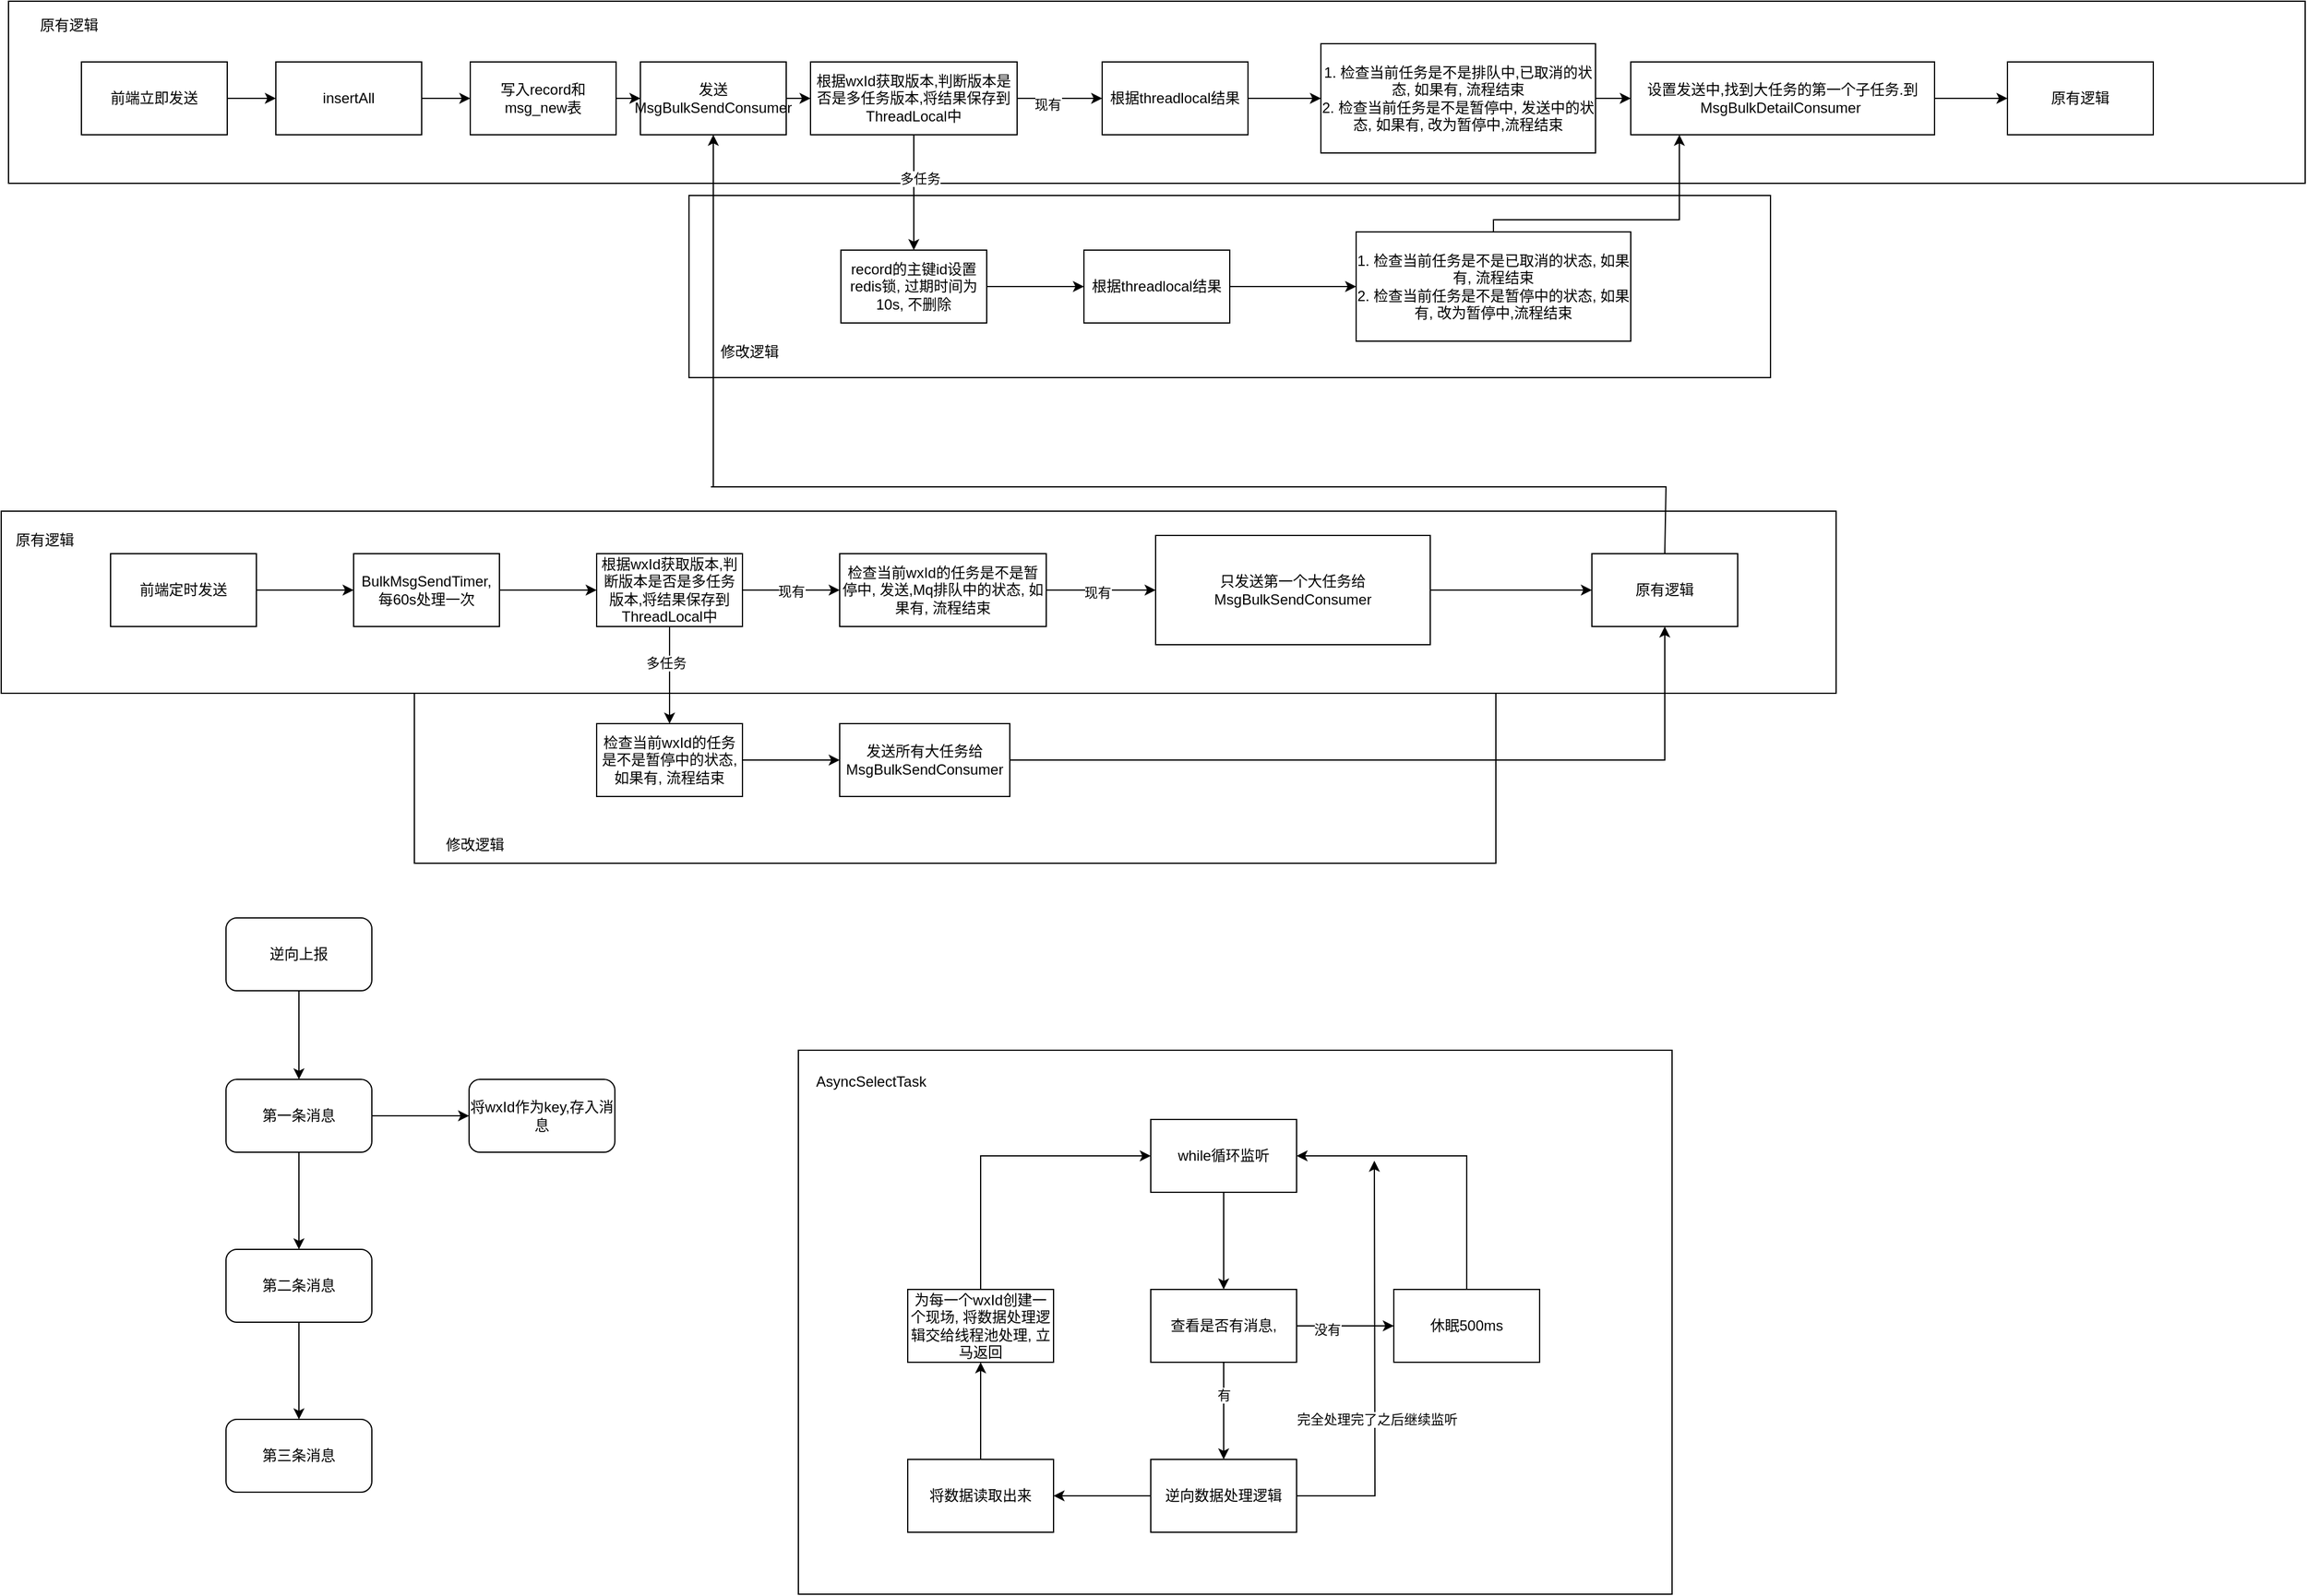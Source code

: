 <mxfile version="21.7.1" type="github">
  <diagram name="第 1 页" id="apNaEhyamkYL7sytxcvm">
    <mxGraphModel dx="1257" dy="656" grid="0" gridSize="10" guides="0" tooltips="1" connect="1" arrows="1" fold="1" page="0" pageScale="1" pageWidth="1169" pageHeight="827" math="0" shadow="0">
      <root>
        <mxCell id="0" />
        <mxCell id="1" parent="0" />
        <mxCell id="iOnOOWXSFDz_phXrUZbb-92" value="AsyncSelectTask" style="rounded=0;whiteSpace=wrap;html=1;" vertex="1" parent="1">
          <mxGeometry x="710" y="974" width="719" height="448" as="geometry" />
        </mxCell>
        <mxCell id="iOnOOWXSFDz_phXrUZbb-76" value="" style="rounded=0;whiteSpace=none;html=1;" vertex="1" parent="1">
          <mxGeometry x="394" y="680" width="890" height="140" as="geometry" />
        </mxCell>
        <mxCell id="iOnOOWXSFDz_phXrUZbb-73" value="" style="rounded=0;whiteSpace=none;html=1;" vertex="1" parent="1">
          <mxGeometry x="54" y="530" width="1510" height="150" as="geometry" />
        </mxCell>
        <mxCell id="iOnOOWXSFDz_phXrUZbb-26" value="" style="rounded=0;whiteSpace=none;html=1;" vertex="1" parent="1">
          <mxGeometry x="60" y="110" width="1890" height="150" as="geometry" />
        </mxCell>
        <mxCell id="iOnOOWXSFDz_phXrUZbb-25" value="" style="rounded=0;whiteSpace=none;html=1;" vertex="1" parent="1">
          <mxGeometry x="620" y="270" width="890" height="150" as="geometry" />
        </mxCell>
        <mxCell id="iOnOOWXSFDz_phXrUZbb-3" value="" style="edgeStyle=orthogonalEdgeStyle;rounded=0;orthogonalLoop=1;jettySize=auto;html=1;" edge="1" parent="1" source="iOnOOWXSFDz_phXrUZbb-1" target="iOnOOWXSFDz_phXrUZbb-2">
          <mxGeometry relative="1" as="geometry" />
        </mxCell>
        <mxCell id="iOnOOWXSFDz_phXrUZbb-1" value="前端立即发送" style="rounded=0;whiteSpace=wrap;html=1;" vertex="1" parent="1">
          <mxGeometry x="120" y="160" width="120" height="60" as="geometry" />
        </mxCell>
        <mxCell id="iOnOOWXSFDz_phXrUZbb-5" value="" style="edgeStyle=orthogonalEdgeStyle;rounded=0;orthogonalLoop=1;jettySize=auto;html=1;" edge="1" parent="1" source="iOnOOWXSFDz_phXrUZbb-2" target="iOnOOWXSFDz_phXrUZbb-4">
          <mxGeometry relative="1" as="geometry" />
        </mxCell>
        <mxCell id="iOnOOWXSFDz_phXrUZbb-2" value="insertAll" style="whiteSpace=wrap;html=1;rounded=0;" vertex="1" parent="1">
          <mxGeometry x="280" y="160" width="120" height="60" as="geometry" />
        </mxCell>
        <mxCell id="iOnOOWXSFDz_phXrUZbb-50" value="" style="edgeStyle=orthogonalEdgeStyle;rounded=0;orthogonalLoop=1;jettySize=auto;html=1;" edge="1" parent="1" source="iOnOOWXSFDz_phXrUZbb-4" target="iOnOOWXSFDz_phXrUZbb-49">
          <mxGeometry relative="1" as="geometry" />
        </mxCell>
        <mxCell id="iOnOOWXSFDz_phXrUZbb-4" value="写入record和msg_new表" style="whiteSpace=wrap;html=1;rounded=0;" vertex="1" parent="1">
          <mxGeometry x="440" y="160" width="120" height="60" as="geometry" />
        </mxCell>
        <mxCell id="iOnOOWXSFDz_phXrUZbb-24" value="" style="edgeStyle=orthogonalEdgeStyle;rounded=0;orthogonalLoop=1;jettySize=auto;html=1;" edge="1" parent="1" source="iOnOOWXSFDz_phXrUZbb-6" target="iOnOOWXSFDz_phXrUZbb-23">
          <mxGeometry relative="1" as="geometry" />
        </mxCell>
        <mxCell id="iOnOOWXSFDz_phXrUZbb-42" value="多任务" style="edgeLabel;html=1;align=center;verticalAlign=middle;resizable=0;points=[];" vertex="1" connectable="0" parent="iOnOOWXSFDz_phXrUZbb-24">
          <mxGeometry x="-0.239" y="5" relative="1" as="geometry">
            <mxPoint as="offset" />
          </mxGeometry>
        </mxCell>
        <mxCell id="iOnOOWXSFDz_phXrUZbb-53" value="" style="edgeStyle=orthogonalEdgeStyle;rounded=0;orthogonalLoop=1;jettySize=auto;html=1;" edge="1" parent="1" source="iOnOOWXSFDz_phXrUZbb-6" target="iOnOOWXSFDz_phXrUZbb-52">
          <mxGeometry relative="1" as="geometry" />
        </mxCell>
        <mxCell id="iOnOOWXSFDz_phXrUZbb-54" value="现有" style="edgeLabel;html=1;align=center;verticalAlign=middle;resizable=0;points=[];" vertex="1" connectable="0" parent="iOnOOWXSFDz_phXrUZbb-53">
          <mxGeometry x="-0.302" y="-5" relative="1" as="geometry">
            <mxPoint as="offset" />
          </mxGeometry>
        </mxCell>
        <mxCell id="iOnOOWXSFDz_phXrUZbb-6" value="根据wxId获取版本,判断版本是否是多任务版本,将结果保存到ThreadLocal中" style="whiteSpace=wrap;html=1;rounded=0;" vertex="1" parent="1">
          <mxGeometry x="720" y="160" width="170" height="60" as="geometry" />
        </mxCell>
        <mxCell id="iOnOOWXSFDz_phXrUZbb-12" value="" style="edgeStyle=orthogonalEdgeStyle;rounded=0;orthogonalLoop=1;jettySize=auto;html=1;" edge="1" parent="1" source="iOnOOWXSFDz_phXrUZbb-9" target="iOnOOWXSFDz_phXrUZbb-11">
          <mxGeometry relative="1" as="geometry">
            <Array as="points">
              <mxPoint x="1282" y="290" />
              <mxPoint x="1435" y="290" />
            </Array>
          </mxGeometry>
        </mxCell>
        <mxCell id="iOnOOWXSFDz_phXrUZbb-9" value="1. 检查当前任务是不是已取消的状态, 如果有, 流程结束&lt;br&gt;2. 检查当前任务是不是暂停中的状态, 如果有, 改为暂停中,流程结束" style="whiteSpace=wrap;html=1;rounded=0;" vertex="1" parent="1">
          <mxGeometry x="1169" y="300" width="226" height="90" as="geometry" />
        </mxCell>
        <mxCell id="iOnOOWXSFDz_phXrUZbb-22" value="" style="edgeStyle=orthogonalEdgeStyle;rounded=0;orthogonalLoop=1;jettySize=auto;html=1;" edge="1" parent="1" source="iOnOOWXSFDz_phXrUZbb-11" target="iOnOOWXSFDz_phXrUZbb-21">
          <mxGeometry relative="1" as="geometry" />
        </mxCell>
        <mxCell id="iOnOOWXSFDz_phXrUZbb-11" value="设置发送中,找到大任务的第一个子任务.到MsgBulkDetailConsumer&lt;span style=&quot;background-color: initial;&quot;&gt;&amp;nbsp;&lt;/span&gt;" style="whiteSpace=wrap;html=1;rounded=0;" vertex="1" parent="1">
          <mxGeometry x="1395" y="160" width="250" height="60" as="geometry" />
        </mxCell>
        <mxCell id="iOnOOWXSFDz_phXrUZbb-14" value="" style="edgeStyle=orthogonalEdgeStyle;rounded=0;orthogonalLoop=1;jettySize=auto;html=1;" edge="1" parent="1" source="iOnOOWXSFDz_phXrUZbb-13" target="iOnOOWXSFDz_phXrUZbb-11">
          <mxGeometry relative="1" as="geometry" />
        </mxCell>
        <mxCell id="iOnOOWXSFDz_phXrUZbb-13" value="1. 检查当前任务是不是排队中,已取消的状态, 如果有, 流程结束&lt;br&gt;2. 检查当前任务是不是暂停中, 发送中的状态, 如果有, 改为暂停中,流程结束" style="whiteSpace=wrap;html=1;rounded=0;" vertex="1" parent="1">
          <mxGeometry x="1140" y="145" width="226" height="90" as="geometry" />
        </mxCell>
        <mxCell id="iOnOOWXSFDz_phXrUZbb-21" value="原有逻辑" style="whiteSpace=wrap;html=1;rounded=0;" vertex="1" parent="1">
          <mxGeometry x="1705" y="160" width="120" height="60" as="geometry" />
        </mxCell>
        <mxCell id="iOnOOWXSFDz_phXrUZbb-45" value="" style="edgeStyle=orthogonalEdgeStyle;rounded=0;orthogonalLoop=1;jettySize=auto;html=1;" edge="1" parent="1" source="iOnOOWXSFDz_phXrUZbb-23" target="iOnOOWXSFDz_phXrUZbb-44">
          <mxGeometry relative="1" as="geometry" />
        </mxCell>
        <mxCell id="iOnOOWXSFDz_phXrUZbb-23" value="record的主键id设置redis锁, 过期时间为10s, 不删除" style="whiteSpace=wrap;html=1;rounded=0;" vertex="1" parent="1">
          <mxGeometry x="745" y="315" width="120" height="60" as="geometry" />
        </mxCell>
        <mxCell id="iOnOOWXSFDz_phXrUZbb-27" value="修改逻辑" style="text;html=1;strokeColor=none;fillColor=none;align=center;verticalAlign=middle;whiteSpace=wrap;rounded=0;" vertex="1" parent="1">
          <mxGeometry x="640" y="384" width="60" height="30" as="geometry" />
        </mxCell>
        <mxCell id="iOnOOWXSFDz_phXrUZbb-28" value="原有逻辑" style="text;html=1;strokeColor=none;fillColor=none;align=center;verticalAlign=middle;whiteSpace=wrap;rounded=0;" vertex="1" parent="1">
          <mxGeometry x="80" y="115" width="60" height="30" as="geometry" />
        </mxCell>
        <mxCell id="iOnOOWXSFDz_phXrUZbb-30" value="" style="edgeStyle=orthogonalEdgeStyle;rounded=0;orthogonalLoop=1;jettySize=auto;html=1;" edge="1" parent="1" source="iOnOOWXSFDz_phXrUZbb-31" target="iOnOOWXSFDz_phXrUZbb-33">
          <mxGeometry relative="1" as="geometry" />
        </mxCell>
        <mxCell id="iOnOOWXSFDz_phXrUZbb-31" value="前端定时发送" style="rounded=0;whiteSpace=wrap;html=1;" vertex="1" parent="1">
          <mxGeometry x="144" y="565" width="120" height="60" as="geometry" />
        </mxCell>
        <mxCell id="iOnOOWXSFDz_phXrUZbb-32" value="" style="edgeStyle=orthogonalEdgeStyle;rounded=0;orthogonalLoop=1;jettySize=auto;html=1;" edge="1" parent="1" source="iOnOOWXSFDz_phXrUZbb-33" target="iOnOOWXSFDz_phXrUZbb-35">
          <mxGeometry relative="1" as="geometry" />
        </mxCell>
        <mxCell id="iOnOOWXSFDz_phXrUZbb-33" value="BulkMsgSendTimer, 每60s处理一次" style="whiteSpace=wrap;html=1;rounded=0;" vertex="1" parent="1">
          <mxGeometry x="344" y="565" width="120" height="60" as="geometry" />
        </mxCell>
        <mxCell id="iOnOOWXSFDz_phXrUZbb-34" value="" style="edgeStyle=orthogonalEdgeStyle;rounded=0;orthogonalLoop=1;jettySize=auto;html=1;" edge="1" parent="1" source="iOnOOWXSFDz_phXrUZbb-35" target="iOnOOWXSFDz_phXrUZbb-38">
          <mxGeometry relative="1" as="geometry" />
        </mxCell>
        <mxCell id="iOnOOWXSFDz_phXrUZbb-59" value="现有" style="edgeLabel;html=1;align=center;verticalAlign=middle;resizable=0;points=[];" vertex="1" connectable="0" parent="iOnOOWXSFDz_phXrUZbb-34">
          <mxGeometry y="-1" relative="1" as="geometry">
            <mxPoint as="offset" />
          </mxGeometry>
        </mxCell>
        <mxCell id="iOnOOWXSFDz_phXrUZbb-61" value="" style="edgeStyle=orthogonalEdgeStyle;rounded=0;orthogonalLoop=1;jettySize=auto;html=1;" edge="1" parent="1" source="iOnOOWXSFDz_phXrUZbb-35" target="iOnOOWXSFDz_phXrUZbb-60">
          <mxGeometry relative="1" as="geometry" />
        </mxCell>
        <mxCell id="iOnOOWXSFDz_phXrUZbb-62" value="多任务" style="edgeLabel;html=1;align=center;verticalAlign=middle;resizable=0;points=[];" vertex="1" connectable="0" parent="iOnOOWXSFDz_phXrUZbb-61">
          <mxGeometry x="-0.263" y="-3" relative="1" as="geometry">
            <mxPoint as="offset" />
          </mxGeometry>
        </mxCell>
        <mxCell id="iOnOOWXSFDz_phXrUZbb-35" value="根据wxId获取版本,判断版本是否是多任务版本,将结果保存到ThreadLocal中" style="whiteSpace=wrap;html=1;rounded=0;" vertex="1" parent="1">
          <mxGeometry x="544" y="565" width="120" height="60" as="geometry" />
        </mxCell>
        <mxCell id="iOnOOWXSFDz_phXrUZbb-36" value="" style="edgeStyle=orthogonalEdgeStyle;rounded=0;orthogonalLoop=1;jettySize=auto;html=1;" edge="1" parent="1" source="iOnOOWXSFDz_phXrUZbb-38" target="iOnOOWXSFDz_phXrUZbb-39">
          <mxGeometry relative="1" as="geometry" />
        </mxCell>
        <mxCell id="iOnOOWXSFDz_phXrUZbb-37" value="现有" style="edgeLabel;html=1;align=center;verticalAlign=middle;resizable=0;points=[];" vertex="1" connectable="0" parent="iOnOOWXSFDz_phXrUZbb-36">
          <mxGeometry x="-0.067" y="-1" relative="1" as="geometry">
            <mxPoint y="1" as="offset" />
          </mxGeometry>
        </mxCell>
        <mxCell id="iOnOOWXSFDz_phXrUZbb-38" value="检查当前wxId的任务是不是暂停中, 发送,Mq排队中的状态, 如果有, 流程结束" style="whiteSpace=wrap;html=1;rounded=0;" vertex="1" parent="1">
          <mxGeometry x="744" y="565" width="170" height="60" as="geometry" />
        </mxCell>
        <mxCell id="iOnOOWXSFDz_phXrUZbb-66" value="" style="edgeStyle=orthogonalEdgeStyle;rounded=0;orthogonalLoop=1;jettySize=auto;html=1;" edge="1" parent="1" source="iOnOOWXSFDz_phXrUZbb-39" target="iOnOOWXSFDz_phXrUZbb-65">
          <mxGeometry relative="1" as="geometry" />
        </mxCell>
        <mxCell id="iOnOOWXSFDz_phXrUZbb-39" value="只发送第一个大任务给MsgBulkSendConsumer" style="whiteSpace=wrap;html=1;rounded=0;" vertex="1" parent="1">
          <mxGeometry x="1004" y="550" width="226" height="90" as="geometry" />
        </mxCell>
        <mxCell id="iOnOOWXSFDz_phXrUZbb-46" value="" style="edgeStyle=orthogonalEdgeStyle;rounded=0;orthogonalLoop=1;jettySize=auto;html=1;" edge="1" parent="1" source="iOnOOWXSFDz_phXrUZbb-44" target="iOnOOWXSFDz_phXrUZbb-9">
          <mxGeometry relative="1" as="geometry" />
        </mxCell>
        <mxCell id="iOnOOWXSFDz_phXrUZbb-44" value="根据threadlocal结果" style="whiteSpace=wrap;html=1;rounded=0;" vertex="1" parent="1">
          <mxGeometry x="945" y="315" width="120" height="60" as="geometry" />
        </mxCell>
        <mxCell id="iOnOOWXSFDz_phXrUZbb-49" value="发送MsgBulkSendConsumer" style="whiteSpace=wrap;html=1;rounded=0;" vertex="1" parent="1">
          <mxGeometry x="580" y="160" width="120" height="60" as="geometry" />
        </mxCell>
        <mxCell id="iOnOOWXSFDz_phXrUZbb-51" value="" style="endArrow=classic;html=1;rounded=0;exitX=1;exitY=0.5;exitDx=0;exitDy=0;entryX=0;entryY=0.5;entryDx=0;entryDy=0;" edge="1" parent="1" source="iOnOOWXSFDz_phXrUZbb-49" target="iOnOOWXSFDz_phXrUZbb-6">
          <mxGeometry width="50" height="50" relative="1" as="geometry">
            <mxPoint x="830" y="360" as="sourcePoint" />
            <mxPoint x="880" y="310" as="targetPoint" />
          </mxGeometry>
        </mxCell>
        <mxCell id="iOnOOWXSFDz_phXrUZbb-58" value="" style="edgeStyle=orthogonalEdgeStyle;rounded=0;orthogonalLoop=1;jettySize=auto;html=1;" edge="1" parent="1" source="iOnOOWXSFDz_phXrUZbb-52" target="iOnOOWXSFDz_phXrUZbb-13">
          <mxGeometry relative="1" as="geometry" />
        </mxCell>
        <mxCell id="iOnOOWXSFDz_phXrUZbb-52" value="根据threadlocal结果" style="whiteSpace=wrap;html=1;rounded=0;" vertex="1" parent="1">
          <mxGeometry x="960" y="160" width="120" height="60" as="geometry" />
        </mxCell>
        <mxCell id="iOnOOWXSFDz_phXrUZbb-64" value="" style="edgeStyle=orthogonalEdgeStyle;rounded=0;orthogonalLoop=1;jettySize=auto;html=1;" edge="1" parent="1" source="iOnOOWXSFDz_phXrUZbb-60" target="iOnOOWXSFDz_phXrUZbb-63">
          <mxGeometry relative="1" as="geometry" />
        </mxCell>
        <mxCell id="iOnOOWXSFDz_phXrUZbb-60" value="检查当前wxId的任务是不是暂停中的状态, 如果有, 流程结束" style="whiteSpace=wrap;html=1;rounded=0;" vertex="1" parent="1">
          <mxGeometry x="544" y="705" width="120" height="60" as="geometry" />
        </mxCell>
        <mxCell id="iOnOOWXSFDz_phXrUZbb-68" value="" style="edgeStyle=orthogonalEdgeStyle;rounded=0;orthogonalLoop=1;jettySize=auto;html=1;entryX=0.5;entryY=1;entryDx=0;entryDy=0;exitX=1;exitY=0.5;exitDx=0;exitDy=0;" edge="1" parent="1" source="iOnOOWXSFDz_phXrUZbb-63" target="iOnOOWXSFDz_phXrUZbb-65">
          <mxGeometry relative="1" as="geometry">
            <mxPoint x="974" y="735" as="targetPoint" />
          </mxGeometry>
        </mxCell>
        <mxCell id="iOnOOWXSFDz_phXrUZbb-63" value="发送所有大任务给MsgBulkSendConsumer" style="whiteSpace=wrap;html=1;rounded=0;" vertex="1" parent="1">
          <mxGeometry x="744" y="705" width="140" height="60" as="geometry" />
        </mxCell>
        <mxCell id="iOnOOWXSFDz_phXrUZbb-65" value="原有逻辑" style="whiteSpace=wrap;html=1;rounded=0;" vertex="1" parent="1">
          <mxGeometry x="1363" y="565" width="120" height="60" as="geometry" />
        </mxCell>
        <mxCell id="iOnOOWXSFDz_phXrUZbb-71" value="" style="endArrow=classic;html=1;rounded=0;" edge="1" parent="1" target="iOnOOWXSFDz_phXrUZbb-49">
          <mxGeometry width="50" height="50" relative="1" as="geometry">
            <mxPoint x="640" y="510" as="sourcePoint" />
            <mxPoint x="720" y="440" as="targetPoint" />
          </mxGeometry>
        </mxCell>
        <mxCell id="iOnOOWXSFDz_phXrUZbb-72" value="" style="endArrow=none;html=1;rounded=0;entryX=0.5;entryY=0;entryDx=0;entryDy=0;" edge="1" parent="1" target="iOnOOWXSFDz_phXrUZbb-65">
          <mxGeometry width="50" height="50" relative="1" as="geometry">
            <mxPoint x="638" y="510" as="sourcePoint" />
            <mxPoint x="804" y="440" as="targetPoint" />
            <Array as="points">
              <mxPoint x="1424" y="510" />
            </Array>
          </mxGeometry>
        </mxCell>
        <mxCell id="iOnOOWXSFDz_phXrUZbb-74" value="&lt;span style=&quot;color: rgb(0, 0, 0); font-family: Helvetica; font-size: 12px; font-style: normal; font-variant-ligatures: normal; font-variant-caps: normal; font-weight: 400; letter-spacing: normal; orphans: 2; text-align: center; text-indent: 0px; text-transform: none; widows: 2; word-spacing: 0px; -webkit-text-stroke-width: 0px; background-color: rgb(251, 251, 251); text-decoration-thickness: initial; text-decoration-style: initial; text-decoration-color: initial; float: none; display: inline !important;&quot;&gt;原有逻辑&lt;/span&gt;" style="text;whiteSpace=wrap;html=1;" vertex="1" parent="1">
          <mxGeometry x="64" y="540" width="80" height="40" as="geometry" />
        </mxCell>
        <mxCell id="iOnOOWXSFDz_phXrUZbb-75" value="修改逻辑" style="text;html=1;strokeColor=none;fillColor=none;align=center;verticalAlign=middle;whiteSpace=wrap;rounded=0;" vertex="1" parent="1">
          <mxGeometry x="414" y="790" width="60" height="30" as="geometry" />
        </mxCell>
        <mxCell id="iOnOOWXSFDz_phXrUZbb-78" style="edgeStyle=orthogonalEdgeStyle;rounded=0;orthogonalLoop=1;jettySize=auto;html=1;exitX=0.5;exitY=1;exitDx=0;exitDy=0;" edge="1" parent="1" source="iOnOOWXSFDz_phXrUZbb-76" target="iOnOOWXSFDz_phXrUZbb-76">
          <mxGeometry relative="1" as="geometry" />
        </mxCell>
        <mxCell id="iOnOOWXSFDz_phXrUZbb-81" value="" style="edgeStyle=orthogonalEdgeStyle;rounded=0;orthogonalLoop=1;jettySize=auto;html=1;" edge="1" parent="1" source="iOnOOWXSFDz_phXrUZbb-79" target="iOnOOWXSFDz_phXrUZbb-80">
          <mxGeometry relative="1" as="geometry" />
        </mxCell>
        <mxCell id="iOnOOWXSFDz_phXrUZbb-85" value="" style="edgeStyle=orthogonalEdgeStyle;rounded=0;orthogonalLoop=1;jettySize=auto;html=1;" edge="1" parent="1" source="iOnOOWXSFDz_phXrUZbb-79" target="iOnOOWXSFDz_phXrUZbb-84">
          <mxGeometry relative="1" as="geometry" />
        </mxCell>
        <mxCell id="iOnOOWXSFDz_phXrUZbb-79" value="第一条消息" style="rounded=1;whiteSpace=wrap;html=1;" vertex="1" parent="1">
          <mxGeometry x="239" y="998" width="120" height="60" as="geometry" />
        </mxCell>
        <mxCell id="iOnOOWXSFDz_phXrUZbb-83" value="" style="edgeStyle=orthogonalEdgeStyle;rounded=0;orthogonalLoop=1;jettySize=auto;html=1;" edge="1" parent="1" source="iOnOOWXSFDz_phXrUZbb-80" target="iOnOOWXSFDz_phXrUZbb-82">
          <mxGeometry relative="1" as="geometry" />
        </mxCell>
        <mxCell id="iOnOOWXSFDz_phXrUZbb-80" value="第二条消息" style="whiteSpace=wrap;html=1;rounded=1;" vertex="1" parent="1">
          <mxGeometry x="239" y="1138" width="120" height="60" as="geometry" />
        </mxCell>
        <mxCell id="iOnOOWXSFDz_phXrUZbb-82" value="第三条消息" style="whiteSpace=wrap;html=1;rounded=1;" vertex="1" parent="1">
          <mxGeometry x="239" y="1278" width="120" height="60" as="geometry" />
        </mxCell>
        <mxCell id="iOnOOWXSFDz_phXrUZbb-84" value="将wxId作为key,存入消息" style="whiteSpace=wrap;html=1;rounded=1;" vertex="1" parent="1">
          <mxGeometry x="439" y="998" width="120" height="60" as="geometry" />
        </mxCell>
        <mxCell id="iOnOOWXSFDz_phXrUZbb-87" value="" style="edgeStyle=orthogonalEdgeStyle;rounded=0;orthogonalLoop=1;jettySize=auto;html=1;" edge="1" parent="1" source="iOnOOWXSFDz_phXrUZbb-86" target="iOnOOWXSFDz_phXrUZbb-79">
          <mxGeometry relative="1" as="geometry" />
        </mxCell>
        <mxCell id="iOnOOWXSFDz_phXrUZbb-86" value="逆向上报" style="rounded=1;whiteSpace=wrap;html=1;" vertex="1" parent="1">
          <mxGeometry x="239" y="865" width="120" height="60" as="geometry" />
        </mxCell>
        <mxCell id="iOnOOWXSFDz_phXrUZbb-91" value="" style="edgeStyle=orthogonalEdgeStyle;rounded=0;orthogonalLoop=1;jettySize=auto;html=1;" edge="1" parent="1" source="iOnOOWXSFDz_phXrUZbb-89" target="iOnOOWXSFDz_phXrUZbb-90">
          <mxGeometry relative="1" as="geometry" />
        </mxCell>
        <mxCell id="iOnOOWXSFDz_phXrUZbb-89" value="while循环监听" style="rounded=0;whiteSpace=wrap;html=1;" vertex="1" parent="1">
          <mxGeometry x="1000" y="1031" width="120" height="60" as="geometry" />
        </mxCell>
        <mxCell id="iOnOOWXSFDz_phXrUZbb-94" value="" style="edgeStyle=orthogonalEdgeStyle;rounded=0;orthogonalLoop=1;jettySize=auto;html=1;" edge="1" parent="1" source="iOnOOWXSFDz_phXrUZbb-90" target="iOnOOWXSFDz_phXrUZbb-93">
          <mxGeometry relative="1" as="geometry" />
        </mxCell>
        <mxCell id="iOnOOWXSFDz_phXrUZbb-99" value="没有" style="edgeLabel;html=1;align=center;verticalAlign=middle;resizable=0;points=[];" vertex="1" connectable="0" parent="iOnOOWXSFDz_phXrUZbb-94">
          <mxGeometry x="-0.372" y="-3" relative="1" as="geometry">
            <mxPoint as="offset" />
          </mxGeometry>
        </mxCell>
        <mxCell id="iOnOOWXSFDz_phXrUZbb-98" value="" style="edgeStyle=orthogonalEdgeStyle;rounded=0;orthogonalLoop=1;jettySize=auto;html=1;" edge="1" parent="1" source="iOnOOWXSFDz_phXrUZbb-90" target="iOnOOWXSFDz_phXrUZbb-97">
          <mxGeometry relative="1" as="geometry" />
        </mxCell>
        <mxCell id="iOnOOWXSFDz_phXrUZbb-100" value="有" style="edgeLabel;html=1;align=center;verticalAlign=middle;resizable=0;points=[];" vertex="1" connectable="0" parent="iOnOOWXSFDz_phXrUZbb-98">
          <mxGeometry x="-0.333" relative="1" as="geometry">
            <mxPoint as="offset" />
          </mxGeometry>
        </mxCell>
        <mxCell id="iOnOOWXSFDz_phXrUZbb-90" value="查看是否有消息," style="whiteSpace=wrap;html=1;rounded=0;" vertex="1" parent="1">
          <mxGeometry x="1000" y="1171" width="120" height="60" as="geometry" />
        </mxCell>
        <mxCell id="iOnOOWXSFDz_phXrUZbb-96" value="" style="edgeStyle=orthogonalEdgeStyle;rounded=0;orthogonalLoop=1;jettySize=auto;html=1;entryX=1;entryY=0.5;entryDx=0;entryDy=0;" edge="1" parent="1" source="iOnOOWXSFDz_phXrUZbb-93" target="iOnOOWXSFDz_phXrUZbb-89">
          <mxGeometry relative="1" as="geometry">
            <mxPoint x="1260" y="1091" as="targetPoint" />
            <Array as="points">
              <mxPoint x="1260" y="1061" />
            </Array>
          </mxGeometry>
        </mxCell>
        <mxCell id="iOnOOWXSFDz_phXrUZbb-93" value="休眠500ms" style="whiteSpace=wrap;html=1;rounded=0;" vertex="1" parent="1">
          <mxGeometry x="1200" y="1171" width="120" height="60" as="geometry" />
        </mxCell>
        <mxCell id="iOnOOWXSFDz_phXrUZbb-102" value="" style="edgeStyle=orthogonalEdgeStyle;rounded=0;orthogonalLoop=1;jettySize=auto;html=1;" edge="1" parent="1" source="iOnOOWXSFDz_phXrUZbb-97">
          <mxGeometry relative="1" as="geometry">
            <mxPoint x="1184" y="1065" as="targetPoint" />
          </mxGeometry>
        </mxCell>
        <mxCell id="iOnOOWXSFDz_phXrUZbb-103" value="完全处理完了之后继续监听" style="edgeLabel;html=1;align=center;verticalAlign=middle;resizable=0;points=[];" vertex="1" connectable="0" parent="iOnOOWXSFDz_phXrUZbb-102">
          <mxGeometry x="-0.249" y="-1" relative="1" as="geometry">
            <mxPoint as="offset" />
          </mxGeometry>
        </mxCell>
        <mxCell id="iOnOOWXSFDz_phXrUZbb-105" value="" style="edgeStyle=orthogonalEdgeStyle;rounded=0;orthogonalLoop=1;jettySize=auto;html=1;" edge="1" parent="1" source="iOnOOWXSFDz_phXrUZbb-97" target="iOnOOWXSFDz_phXrUZbb-104">
          <mxGeometry relative="1" as="geometry" />
        </mxCell>
        <mxCell id="iOnOOWXSFDz_phXrUZbb-97" value="逆向数据处理逻辑" style="whiteSpace=wrap;html=1;rounded=0;" vertex="1" parent="1">
          <mxGeometry x="1000" y="1311" width="120" height="60" as="geometry" />
        </mxCell>
        <mxCell id="iOnOOWXSFDz_phXrUZbb-107" value="" style="edgeStyle=orthogonalEdgeStyle;rounded=0;orthogonalLoop=1;jettySize=auto;html=1;" edge="1" parent="1" source="iOnOOWXSFDz_phXrUZbb-104" target="iOnOOWXSFDz_phXrUZbb-106">
          <mxGeometry relative="1" as="geometry" />
        </mxCell>
        <mxCell id="iOnOOWXSFDz_phXrUZbb-104" value="将数据读取出来" style="whiteSpace=wrap;html=1;rounded=0;" vertex="1" parent="1">
          <mxGeometry x="800" y="1311" width="120" height="60" as="geometry" />
        </mxCell>
        <mxCell id="iOnOOWXSFDz_phXrUZbb-109" value="" style="edgeStyle=orthogonalEdgeStyle;rounded=0;orthogonalLoop=1;jettySize=auto;html=1;entryX=0;entryY=0.5;entryDx=0;entryDy=0;" edge="1" parent="1" source="iOnOOWXSFDz_phXrUZbb-106" target="iOnOOWXSFDz_phXrUZbb-89">
          <mxGeometry relative="1" as="geometry">
            <mxPoint x="860" y="1091" as="targetPoint" />
            <Array as="points">
              <mxPoint x="860" y="1061" />
            </Array>
          </mxGeometry>
        </mxCell>
        <mxCell id="iOnOOWXSFDz_phXrUZbb-106" value="为每一个wxId创建一个现场, 将数据处理逻辑交给线程池处理, 立马返回" style="whiteSpace=wrap;html=1;rounded=0;" vertex="1" parent="1">
          <mxGeometry x="800" y="1171" width="120" height="60" as="geometry" />
        </mxCell>
        <mxCell id="iOnOOWXSFDz_phXrUZbb-113" value="AsyncSelectTask" style="text;html=1;strokeColor=none;fillColor=none;align=center;verticalAlign=middle;whiteSpace=wrap;rounded=0;" vertex="1" parent="1">
          <mxGeometry x="740" y="985" width="60" height="30" as="geometry" />
        </mxCell>
      </root>
    </mxGraphModel>
  </diagram>
</mxfile>

